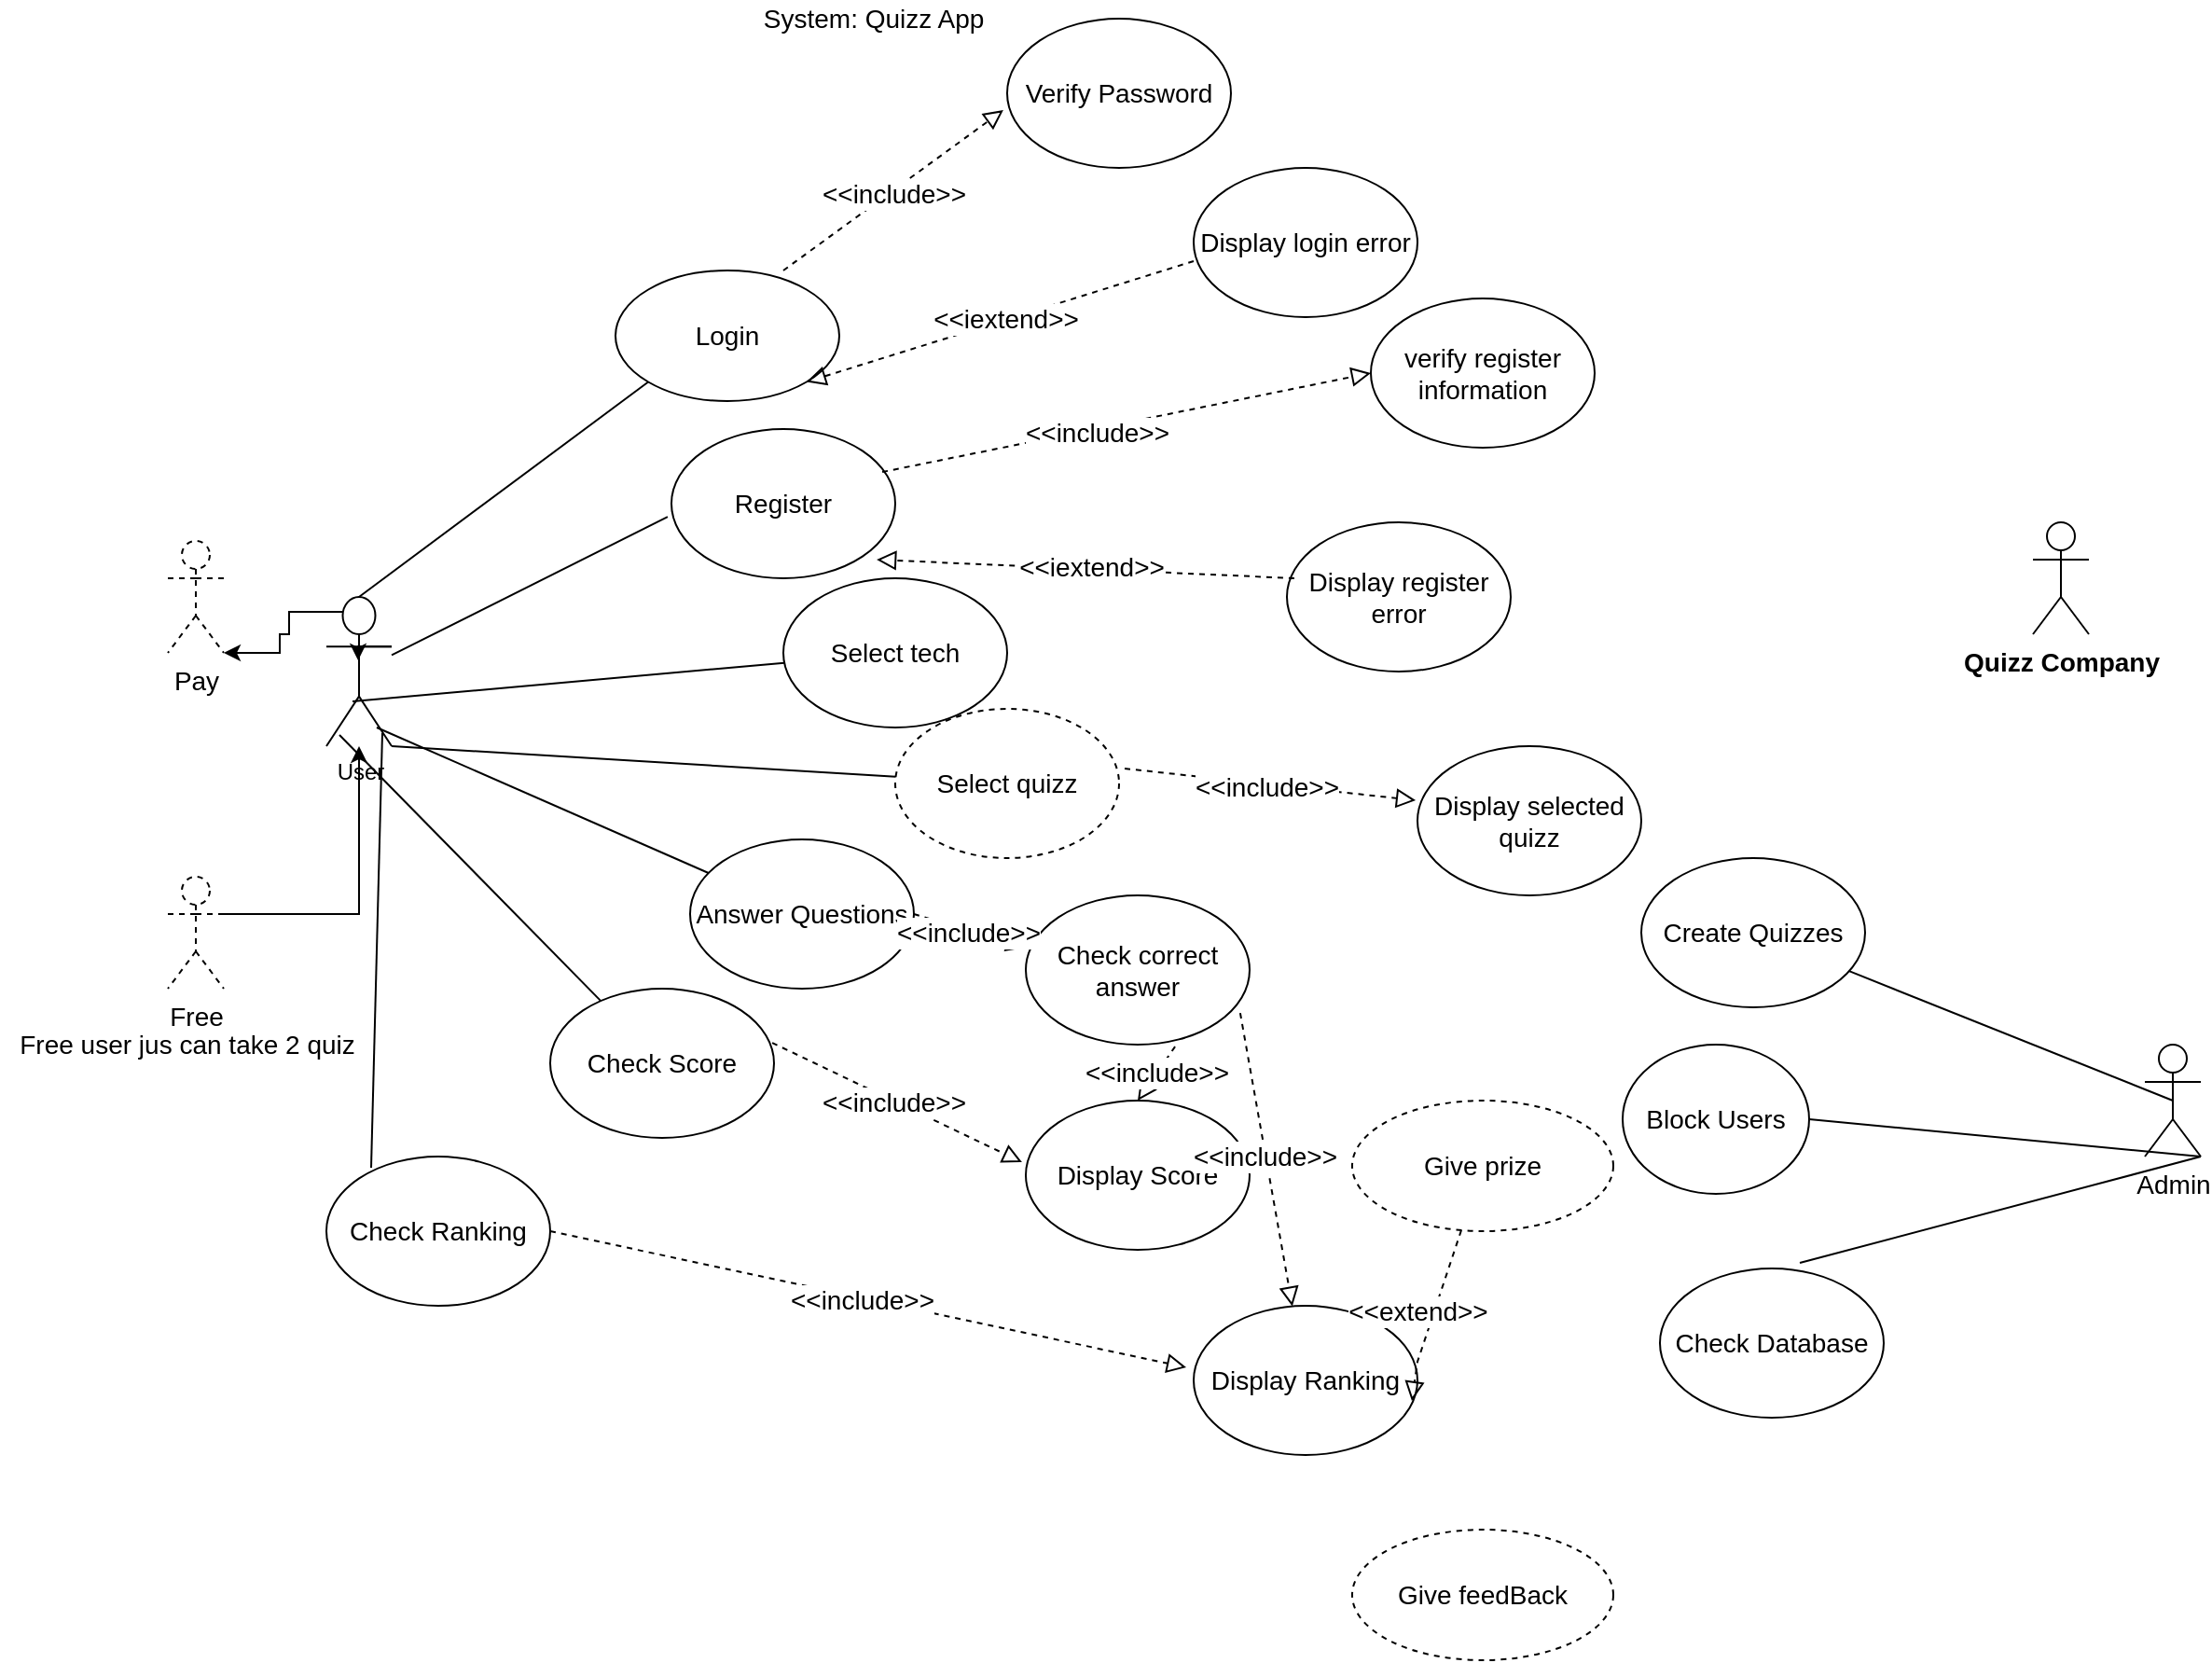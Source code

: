 <mxfile version="17.5.0" type="device"><diagram id="LhoEKRj9gDDAgNykiDRg" name="Page-1"><mxGraphModel dx="2244" dy="717" grid="1" gridSize="10" guides="1" tooltips="1" connect="1" arrows="1" fold="1" page="1" pageScale="1" pageWidth="850" pageHeight="1100" math="0" shadow="0"><root><mxCell id="0"/><mxCell id="1" parent="0"/><mxCell id="PWqvxJwcYFHq6_Hc25u3-97" style="edgeStyle=orthogonalEdgeStyle;rounded=0;orthogonalLoop=1;jettySize=auto;html=1;exitX=0.75;exitY=0.1;exitDx=0;exitDy=0;exitPerimeter=0;fontSize=14;entryX=1;entryY=1;entryDx=0;entryDy=0;entryPerimeter=0;" edge="1" parent="1" source="PWqvxJwcYFHq6_Hc25u3-1" target="PWqvxJwcYFHq6_Hc25u3-91"><mxGeometry relative="1" as="geometry"><mxPoint x="-160" y="380" as="targetPoint"/><Array as="points"><mxPoint x="-155" y="348"/><mxPoint x="-155" y="360"/><mxPoint x="-160" y="360"/><mxPoint x="-160" y="370"/></Array></mxGeometry></mxCell><mxCell id="PWqvxJwcYFHq6_Hc25u3-1" value="User" style="shape=umlActor;verticalLabelPosition=bottom;verticalAlign=top;html=1;" vertex="1" parent="1"><mxGeometry x="-135" y="340" width="35" height="80" as="geometry"/></mxCell><object label="Quizz Company" id="PWqvxJwcYFHq6_Hc25u3-7"><mxCell style="shape=umlActor;verticalLabelPosition=bottom;verticalAlign=top;html=1;outlineConnect=0;fontSize=14;fontStyle=1" vertex="1" parent="1"><mxGeometry x="780" y="300" width="30" height="60" as="geometry"/></mxCell></object><mxCell id="PWqvxJwcYFHq6_Hc25u3-15" value="System: Quizz App&amp;nbsp;" style="text;html=1;align=center;verticalAlign=middle;resizable=0;points=[];autosize=1;strokeColor=none;fillColor=none;fontSize=14;" vertex="1" parent="1"><mxGeometry x="90" y="20" width="140" height="20" as="geometry"/></mxCell><mxCell id="PWqvxJwcYFHq6_Hc25u3-16" value="Login" style="ellipse;whiteSpace=wrap;html=1;fontSize=14;" vertex="1" parent="1"><mxGeometry x="20" y="165" width="120" height="70" as="geometry"/></mxCell><mxCell id="PWqvxJwcYFHq6_Hc25u3-17" value="Register" style="ellipse;whiteSpace=wrap;html=1;fontSize=14;" vertex="1" parent="1"><mxGeometry x="50" y="250" width="120" height="80" as="geometry"/></mxCell><mxCell id="PWqvxJwcYFHq6_Hc25u3-18" value="Select quizz" style="ellipse;whiteSpace=wrap;html=1;fontSize=14;dashed=1;" vertex="1" parent="1"><mxGeometry x="170" y="400" width="120" height="80" as="geometry"/></mxCell><mxCell id="PWqvxJwcYFHq6_Hc25u3-19" value="Answer Questions" style="ellipse;whiteSpace=wrap;html=1;fontSize=14;" vertex="1" parent="1"><mxGeometry x="60" y="470" width="120" height="80" as="geometry"/></mxCell><mxCell id="PWqvxJwcYFHq6_Hc25u3-23" value="Check Score" style="ellipse;whiteSpace=wrap;html=1;fontSize=14;" vertex="1" parent="1"><mxGeometry x="-15" y="550" width="120" height="80" as="geometry"/></mxCell><mxCell id="PWqvxJwcYFHq6_Hc25u3-24" value="Check Ranking" style="ellipse;whiteSpace=wrap;html=1;fontSize=14;" vertex="1" parent="1"><mxGeometry x="-135" y="640" width="120" height="80" as="geometry"/></mxCell><mxCell id="PWqvxJwcYFHq6_Hc25u3-25" value="Admin&lt;br&gt;" style="shape=umlActor;verticalLabelPosition=bottom;verticalAlign=top;html=1;outlineConnect=0;fontSize=14;" vertex="1" parent="1"><mxGeometry x="840" y="580" width="30" height="60" as="geometry"/></mxCell><mxCell id="PWqvxJwcYFHq6_Hc25u3-30" value="Block Users" style="ellipse;whiteSpace=wrap;html=1;fontSize=14;" vertex="1" parent="1"><mxGeometry x="560" y="580" width="100" height="80" as="geometry"/></mxCell><mxCell id="PWqvxJwcYFHq6_Hc25u3-31" value="Check Database" style="ellipse;whiteSpace=wrap;html=1;fontSize=14;" vertex="1" parent="1"><mxGeometry x="580" y="700" width="120" height="80" as="geometry"/></mxCell><mxCell id="PWqvxJwcYFHq6_Hc25u3-32" value="Create Quizzes" style="ellipse;whiteSpace=wrap;html=1;fontSize=14;" vertex="1" parent="1"><mxGeometry x="570" y="480" width="120" height="80" as="geometry"/></mxCell><mxCell id="PWqvxJwcYFHq6_Hc25u3-36" style="edgeStyle=orthogonalEdgeStyle;rounded=0;orthogonalLoop=1;jettySize=auto;html=1;exitX=1;exitY=0.333;exitDx=0;exitDy=0;exitPerimeter=0;entryX=0.486;entryY=0.425;entryDx=0;entryDy=0;entryPerimeter=0;fontSize=14;" edge="1" parent="1" source="PWqvxJwcYFHq6_Hc25u3-1" target="PWqvxJwcYFHq6_Hc25u3-1"><mxGeometry relative="1" as="geometry"/></mxCell><mxCell id="PWqvxJwcYFHq6_Hc25u3-37" value="" style="endArrow=none;html=1;rounded=0;fontSize=14;entryX=0;entryY=1;entryDx=0;entryDy=0;exitX=0.5;exitY=0;exitDx=0;exitDy=0;exitPerimeter=0;" edge="1" parent="1" source="PWqvxJwcYFHq6_Hc25u3-1" target="PWqvxJwcYFHq6_Hc25u3-16"><mxGeometry width="50" height="50" relative="1" as="geometry"><mxPoint x="-10" y="330" as="sourcePoint"/><mxPoint x="125" y="260" as="targetPoint"/><Array as="points"/></mxGeometry></mxCell><mxCell id="PWqvxJwcYFHq6_Hc25u3-39" value="" style="endArrow=none;html=1;rounded=0;fontSize=14;entryX=-0.017;entryY=0.588;entryDx=0;entryDy=0;entryPerimeter=0;" edge="1" parent="1" source="PWqvxJwcYFHq6_Hc25u3-1" target="PWqvxJwcYFHq6_Hc25u3-17"><mxGeometry width="50" height="50" relative="1" as="geometry"><mxPoint x="65" y="345" as="sourcePoint"/><mxPoint x="115" y="295" as="targetPoint"/><Array as="points"/></mxGeometry></mxCell><mxCell id="PWqvxJwcYFHq6_Hc25u3-41" value="" style="endArrow=none;html=1;rounded=0;fontSize=14;exitX=1;exitY=1;exitDx=0;exitDy=0;exitPerimeter=0;" edge="1" parent="1" source="PWqvxJwcYFHq6_Hc25u3-1" target="PWqvxJwcYFHq6_Hc25u3-18"><mxGeometry width="50" height="50" relative="1" as="geometry"><mxPoint x="65" y="345" as="sourcePoint"/><mxPoint x="237.96" y="327.04" as="targetPoint"/><Array as="points"/></mxGeometry></mxCell><mxCell id="PWqvxJwcYFHq6_Hc25u3-43" value="" style="endArrow=none;html=1;rounded=0;fontSize=14;entryX=0.771;entryY=0.875;entryDx=0;entryDy=0;entryPerimeter=0;" edge="1" parent="1" source="PWqvxJwcYFHq6_Hc25u3-19" target="PWqvxJwcYFHq6_Hc25u3-1"><mxGeometry width="50" height="50" relative="1" as="geometry"><mxPoint x="-7.5" y="440" as="sourcePoint"/><mxPoint x="42.5" y="390" as="targetPoint"/><Array as="points"/></mxGeometry></mxCell><mxCell id="PWqvxJwcYFHq6_Hc25u3-44" value="" style="endArrow=none;html=1;rounded=0;fontSize=14;exitX=0.2;exitY=0.925;exitDx=0;exitDy=0;exitPerimeter=0;" edge="1" parent="1" source="PWqvxJwcYFHq6_Hc25u3-1" target="PWqvxJwcYFHq6_Hc25u3-23"><mxGeometry width="50" height="50" relative="1" as="geometry"><mxPoint x="10" y="409" as="sourcePoint"/><mxPoint x="170" y="710" as="targetPoint"/><Array as="points"/></mxGeometry></mxCell><mxCell id="PWqvxJwcYFHq6_Hc25u3-45" value="" style="endArrow=none;html=1;rounded=0;fontSize=14;exitX=0.2;exitY=0.075;exitDx=0;exitDy=0;exitPerimeter=0;entryX=0.857;entryY=0.913;entryDx=0;entryDy=0;entryPerimeter=0;" edge="1" parent="1" source="PWqvxJwcYFHq6_Hc25u3-24" target="PWqvxJwcYFHq6_Hc25u3-1"><mxGeometry width="50" height="50" relative="1" as="geometry"><mxPoint x="270" y="520" as="sourcePoint"/><mxPoint x="40" y="400" as="targetPoint"/><Array as="points"/></mxGeometry></mxCell><mxCell id="PWqvxJwcYFHq6_Hc25u3-48" value="" style="endArrow=none;html=1;rounded=0;fontSize=14;exitX=0.5;exitY=0.5;exitDx=0;exitDy=0;exitPerimeter=0;" edge="1" parent="1" source="PWqvxJwcYFHq6_Hc25u3-25" target="PWqvxJwcYFHq6_Hc25u3-32"><mxGeometry width="50" height="50" relative="1" as="geometry"><mxPoint x="-60" y="950" as="sourcePoint"/><mxPoint y="910" as="targetPoint"/></mxGeometry></mxCell><mxCell id="PWqvxJwcYFHq6_Hc25u3-50" value="" style="endArrow=none;html=1;rounded=0;fontSize=14;exitX=1;exitY=1;exitDx=0;exitDy=0;exitPerimeter=0;entryX=1;entryY=0.5;entryDx=0;entryDy=0;entryPerimeter=0;" edge="1" parent="1" source="PWqvxJwcYFHq6_Hc25u3-25" target="PWqvxJwcYFHq6_Hc25u3-30"><mxGeometry width="50" height="50" relative="1" as="geometry"><mxPoint x="-50" y="1000" as="sourcePoint"/><mxPoint x="670" y="620" as="targetPoint"/></mxGeometry></mxCell><mxCell id="PWqvxJwcYFHq6_Hc25u3-51" value="" style="endArrow=none;html=1;rounded=0;fontSize=14;entryX=0.625;entryY=-0.037;entryDx=0;entryDy=0;entryPerimeter=0;exitX=1;exitY=1;exitDx=0;exitDy=0;exitPerimeter=0;" edge="1" parent="1" source="PWqvxJwcYFHq6_Hc25u3-25" target="PWqvxJwcYFHq6_Hc25u3-31"><mxGeometry width="50" height="50" relative="1" as="geometry"><mxPoint y="1110" as="sourcePoint"/><mxPoint x="50" y="1060" as="targetPoint"/></mxGeometry></mxCell><mxCell id="PWqvxJwcYFHq6_Hc25u3-52" value="Verify Password" style="ellipse;whiteSpace=wrap;html=1;fontSize=14;" vertex="1" parent="1"><mxGeometry x="230" y="30" width="120" height="80" as="geometry"/></mxCell><mxCell id="PWqvxJwcYFHq6_Hc25u3-53" value="Display login error" style="ellipse;whiteSpace=wrap;html=1;fontSize=14;" vertex="1" parent="1"><mxGeometry x="330" y="110" width="120" height="80" as="geometry"/></mxCell><mxCell id="PWqvxJwcYFHq6_Hc25u3-54" value="verify register information" style="ellipse;whiteSpace=wrap;html=1;fontSize=14;" vertex="1" parent="1"><mxGeometry x="425" y="180" width="120" height="80" as="geometry"/></mxCell><mxCell id="PWqvxJwcYFHq6_Hc25u3-55" value="Display register error" style="ellipse;whiteSpace=wrap;html=1;fontSize=14;" vertex="1" parent="1"><mxGeometry x="380" y="300" width="120" height="80" as="geometry"/></mxCell><mxCell id="PWqvxJwcYFHq6_Hc25u3-56" value="Display selected quizz" style="ellipse;whiteSpace=wrap;html=1;fontSize=14;" vertex="1" parent="1"><mxGeometry x="450" y="420" width="120" height="80" as="geometry"/></mxCell><mxCell id="PWqvxJwcYFHq6_Hc25u3-57" value="Check correct answer" style="ellipse;whiteSpace=wrap;html=1;fontSize=14;" vertex="1" parent="1"><mxGeometry x="240" y="500" width="120" height="80" as="geometry"/></mxCell><mxCell id="PWqvxJwcYFHq6_Hc25u3-58" value="Display Score" style="ellipse;whiteSpace=wrap;html=1;fontSize=14;" vertex="1" parent="1"><mxGeometry x="240" y="610" width="120" height="80" as="geometry"/></mxCell><mxCell id="PWqvxJwcYFHq6_Hc25u3-59" value="Display Ranking" style="ellipse;whiteSpace=wrap;html=1;fontSize=14;" vertex="1" parent="1"><mxGeometry x="330" y="720" width="120" height="80" as="geometry"/></mxCell><mxCell id="PWqvxJwcYFHq6_Hc25u3-60" value="Select tech" style="ellipse;whiteSpace=wrap;html=1;fontSize=14;" vertex="1" parent="1"><mxGeometry x="110" y="330" width="120" height="80" as="geometry"/></mxCell><mxCell id="PWqvxJwcYFHq6_Hc25u3-61" value="" style="endArrow=none;html=1;rounded=0;fontSize=14;exitX=0.4;exitY=0.7;exitDx=0;exitDy=0;exitPerimeter=0;" edge="1" parent="1" source="PWqvxJwcYFHq6_Hc25u3-1" target="PWqvxJwcYFHq6_Hc25u3-60"><mxGeometry width="50" height="50" relative="1" as="geometry"><mxPoint x="50" y="370" as="sourcePoint"/><mxPoint x="210" y="305" as="targetPoint"/></mxGeometry></mxCell><mxCell id="PWqvxJwcYFHq6_Hc25u3-64" value="" style="endArrow=block;startArrow=none;endFill=0;startFill=0;endSize=8;html=1;verticalAlign=bottom;dashed=1;labelBackgroundColor=none;rounded=0;fontSize=14;entryX=-0.017;entryY=0.613;entryDx=0;entryDy=0;entryPerimeter=0;exitX=0.75;exitY=0;exitDx=0;exitDy=0;exitPerimeter=0;" edge="1" parent="1" source="PWqvxJwcYFHq6_Hc25u3-16" target="PWqvxJwcYFHq6_Hc25u3-52"><mxGeometry width="160" relative="1" as="geometry"><mxPoint x="340" y="60" as="sourcePoint"/><mxPoint x="425" y="140" as="targetPoint"/></mxGeometry></mxCell><mxCell id="PWqvxJwcYFHq6_Hc25u3-65" value="&amp;lt;&amp;lt;include&amp;gt;&amp;gt;" style="edgeLabel;html=1;align=center;verticalAlign=middle;resizable=0;points=[];fontSize=14;" vertex="1" connectable="0" parent="PWqvxJwcYFHq6_Hc25u3-64"><mxGeometry x="-0.023" y="-1" relative="1" as="geometry"><mxPoint as="offset"/></mxGeometry></mxCell><mxCell id="PWqvxJwcYFHq6_Hc25u3-67" value="" style="endArrow=block;startArrow=none;endFill=0;startFill=0;endSize=8;html=1;verticalAlign=bottom;dashed=1;labelBackgroundColor=none;rounded=0;fontSize=14;exitX=0;exitY=0.625;exitDx=0;exitDy=0;entryX=1;entryY=1;entryDx=0;entryDy=0;exitPerimeter=0;" edge="1" parent="1" source="PWqvxJwcYFHq6_Hc25u3-53" target="PWqvxJwcYFHq6_Hc25u3-16"><mxGeometry width="160" relative="1" as="geometry"><mxPoint x="460" y="100" as="sourcePoint"/><mxPoint x="370" y="100" as="targetPoint"/></mxGeometry></mxCell><mxCell id="PWqvxJwcYFHq6_Hc25u3-68" value="&amp;lt;&amp;lt;iextend&amp;gt;&amp;gt;" style="edgeLabel;html=1;align=center;verticalAlign=middle;resizable=0;points=[];fontSize=14;" vertex="1" connectable="0" parent="PWqvxJwcYFHq6_Hc25u3-67"><mxGeometry x="-0.023" y="-1" relative="1" as="geometry"><mxPoint as="offset"/></mxGeometry></mxCell><mxCell id="PWqvxJwcYFHq6_Hc25u3-69" value="" style="endArrow=block;startArrow=none;endFill=0;startFill=0;endSize=8;html=1;verticalAlign=bottom;dashed=1;labelBackgroundColor=none;rounded=0;fontSize=14;entryX=0;entryY=0.5;entryDx=0;entryDy=0;exitX=0.942;exitY=0.288;exitDx=0;exitDy=0;exitPerimeter=0;" edge="1" parent="1" source="PWqvxJwcYFHq6_Hc25u3-17" target="PWqvxJwcYFHq6_Hc25u3-54"><mxGeometry width="160" relative="1" as="geometry"><mxPoint x="380" y="230" as="sourcePoint"/><mxPoint x="497.96" y="159.04" as="targetPoint"/></mxGeometry></mxCell><mxCell id="PWqvxJwcYFHq6_Hc25u3-70" value="&amp;lt;&amp;lt;include&amp;gt;&amp;gt;" style="edgeLabel;html=1;align=center;verticalAlign=middle;resizable=0;points=[];fontSize=14;" vertex="1" connectable="0" parent="PWqvxJwcYFHq6_Hc25u3-69"><mxGeometry x="-0.023" y="-1" relative="1" as="geometry"><mxPoint x="-13" y="4" as="offset"/></mxGeometry></mxCell><mxCell id="PWqvxJwcYFHq6_Hc25u3-72" value="" style="endArrow=block;startArrow=none;endFill=0;startFill=0;endSize=8;html=1;verticalAlign=bottom;dashed=1;labelBackgroundColor=none;rounded=0;fontSize=14;entryX=0.917;entryY=0.875;entryDx=0;entryDy=0;entryPerimeter=0;exitX=0.033;exitY=0.375;exitDx=0;exitDy=0;exitPerimeter=0;" edge="1" parent="1" source="PWqvxJwcYFHq6_Hc25u3-55" target="PWqvxJwcYFHq6_Hc25u3-17"><mxGeometry width="160" relative="1" as="geometry"><mxPoint x="540" y="290" as="sourcePoint"/><mxPoint x="322.426" y="299.749" as="targetPoint"/></mxGeometry></mxCell><mxCell id="PWqvxJwcYFHq6_Hc25u3-73" value="&amp;lt;&amp;lt;iextend&amp;gt;&amp;gt;" style="edgeLabel;html=1;align=center;verticalAlign=middle;resizable=0;points=[];fontSize=14;" vertex="1" connectable="0" parent="PWqvxJwcYFHq6_Hc25u3-72"><mxGeometry x="-0.023" y="-1" relative="1" as="geometry"><mxPoint as="offset"/></mxGeometry></mxCell><mxCell id="PWqvxJwcYFHq6_Hc25u3-74" value="" style="endArrow=block;startArrow=none;endFill=0;startFill=0;endSize=8;html=1;verticalAlign=bottom;dashed=1;labelBackgroundColor=none;rounded=0;fontSize=14;entryX=-0.008;entryY=0.363;entryDx=0;entryDy=0;exitX=1.025;exitY=0.4;exitDx=0;exitDy=0;exitPerimeter=0;entryPerimeter=0;" edge="1" parent="1" source="PWqvxJwcYFHq6_Hc25u3-18" target="PWqvxJwcYFHq6_Hc25u3-56"><mxGeometry width="160" relative="1" as="geometry"><mxPoint x="440" y="400" as="sourcePoint"/><mxPoint x="560" y="370" as="targetPoint"/></mxGeometry></mxCell><mxCell id="PWqvxJwcYFHq6_Hc25u3-75" value="&amp;lt;&amp;lt;include&amp;gt;&amp;gt;" style="edgeLabel;html=1;align=center;verticalAlign=middle;resizable=0;points=[];fontSize=14;" vertex="1" connectable="0" parent="PWqvxJwcYFHq6_Hc25u3-74"><mxGeometry x="-0.023" y="-1" relative="1" as="geometry"><mxPoint as="offset"/></mxGeometry></mxCell><mxCell id="PWqvxJwcYFHq6_Hc25u3-76" value="" style="endArrow=block;startArrow=none;endFill=0;startFill=0;endSize=8;html=1;verticalAlign=bottom;dashed=1;labelBackgroundColor=none;rounded=0;fontSize=14;entryX=0;entryY=0.35;entryDx=0;entryDy=0;exitX=1;exitY=0.5;exitDx=0;exitDy=0;entryPerimeter=0;" edge="1" parent="1" source="PWqvxJwcYFHq6_Hc25u3-19" target="PWqvxJwcYFHq6_Hc25u3-57"><mxGeometry width="160" relative="1" as="geometry"><mxPoint x="400" y="520" as="sourcePoint"/><mxPoint x="520" y="490" as="targetPoint"/></mxGeometry></mxCell><mxCell id="PWqvxJwcYFHq6_Hc25u3-77" value="&amp;lt;&amp;lt;include&amp;gt;&amp;gt;" style="edgeLabel;html=1;align=center;verticalAlign=middle;resizable=0;points=[];fontSize=14;" vertex="1" connectable="0" parent="PWqvxJwcYFHq6_Hc25u3-76"><mxGeometry x="-0.023" y="-1" relative="1" as="geometry"><mxPoint as="offset"/></mxGeometry></mxCell><mxCell id="PWqvxJwcYFHq6_Hc25u3-78" value="" style="endArrow=block;startArrow=none;endFill=0;startFill=0;endSize=8;html=1;verticalAlign=bottom;dashed=1;labelBackgroundColor=none;rounded=0;fontSize=14;entryX=0.5;entryY=0;entryDx=0;entryDy=0;exitX=0.667;exitY=1.013;exitDx=0;exitDy=0;exitPerimeter=0;" edge="1" parent="1" source="PWqvxJwcYFHq6_Hc25u3-57" target="PWqvxJwcYFHq6_Hc25u3-58"><mxGeometry width="160" relative="1" as="geometry"><mxPoint x="620" y="620" as="sourcePoint"/><mxPoint x="740" y="590" as="targetPoint"/></mxGeometry></mxCell><mxCell id="PWqvxJwcYFHq6_Hc25u3-79" value="&amp;lt;&amp;lt;include&amp;gt;&amp;gt;" style="edgeLabel;html=1;align=center;verticalAlign=middle;resizable=0;points=[];fontSize=14;" vertex="1" connectable="0" parent="PWqvxJwcYFHq6_Hc25u3-78"><mxGeometry x="-0.023" y="-1" relative="1" as="geometry"><mxPoint as="offset"/></mxGeometry></mxCell><mxCell id="PWqvxJwcYFHq6_Hc25u3-80" value="" style="endArrow=block;startArrow=none;endFill=0;startFill=0;endSize=8;html=1;verticalAlign=bottom;dashed=1;labelBackgroundColor=none;rounded=0;fontSize=14;entryX=-0.017;entryY=0.413;entryDx=0;entryDy=0;entryPerimeter=0;exitX=0.992;exitY=0.363;exitDx=0;exitDy=0;exitPerimeter=0;" edge="1" parent="1" source="PWqvxJwcYFHq6_Hc25u3-23" target="PWqvxJwcYFHq6_Hc25u3-58"><mxGeometry width="160" relative="1" as="geometry"><mxPoint x="310" y="630" as="sourcePoint"/><mxPoint x="540" y="630" as="targetPoint"/></mxGeometry></mxCell><mxCell id="PWqvxJwcYFHq6_Hc25u3-81" value="&amp;lt;&amp;lt;include&amp;gt;&amp;gt;" style="edgeLabel;html=1;align=center;verticalAlign=middle;resizable=0;points=[];fontSize=14;" vertex="1" connectable="0" parent="PWqvxJwcYFHq6_Hc25u3-80"><mxGeometry x="-0.023" y="-1" relative="1" as="geometry"><mxPoint as="offset"/></mxGeometry></mxCell><mxCell id="PWqvxJwcYFHq6_Hc25u3-82" value="" style="endArrow=block;startArrow=none;endFill=0;startFill=0;endSize=8;html=1;verticalAlign=bottom;dashed=1;labelBackgroundColor=none;rounded=0;fontSize=14;entryX=-0.033;entryY=0.413;entryDx=0;entryDy=0;exitX=1;exitY=0.5;exitDx=0;exitDy=0;entryPerimeter=0;" edge="1" parent="1" source="PWqvxJwcYFHq6_Hc25u3-24" target="PWqvxJwcYFHq6_Hc25u3-59"><mxGeometry width="160" relative="1" as="geometry"><mxPoint x="250" y="740" as="sourcePoint"/><mxPoint x="370" y="710" as="targetPoint"/></mxGeometry></mxCell><mxCell id="PWqvxJwcYFHq6_Hc25u3-83" value="&amp;lt;&amp;lt;include&amp;gt;&amp;gt;" style="edgeLabel;html=1;align=center;verticalAlign=middle;resizable=0;points=[];fontSize=14;" vertex="1" connectable="0" parent="PWqvxJwcYFHq6_Hc25u3-82"><mxGeometry x="-0.023" y="-1" relative="1" as="geometry"><mxPoint as="offset"/></mxGeometry></mxCell><mxCell id="PWqvxJwcYFHq6_Hc25u3-84" value="Give prize" style="ellipse;whiteSpace=wrap;html=1;dashed=1;fontSize=14;" vertex="1" parent="1"><mxGeometry x="415" y="610" width="140" height="70" as="geometry"/></mxCell><mxCell id="PWqvxJwcYFHq6_Hc25u3-85" value="" style="endArrow=block;startArrow=none;endFill=0;startFill=0;endSize=8;html=1;verticalAlign=bottom;dashed=1;labelBackgroundColor=none;rounded=0;fontSize=14;exitX=0.958;exitY=0.788;exitDx=0;exitDy=0;exitPerimeter=0;" edge="1" parent="1" source="PWqvxJwcYFHq6_Hc25u3-57" target="PWqvxJwcYFHq6_Hc25u3-59"><mxGeometry width="160" relative="1" as="geometry"><mxPoint x="540" y="680" as="sourcePoint"/><mxPoint x="660" y="650" as="targetPoint"/></mxGeometry></mxCell><mxCell id="PWqvxJwcYFHq6_Hc25u3-86" value="&amp;lt;&amp;lt;include&amp;gt;&amp;gt;" style="edgeLabel;html=1;align=center;verticalAlign=middle;resizable=0;points=[];fontSize=14;" vertex="1" connectable="0" parent="PWqvxJwcYFHq6_Hc25u3-85"><mxGeometry x="-0.023" y="-1" relative="1" as="geometry"><mxPoint as="offset"/></mxGeometry></mxCell><mxCell id="PWqvxJwcYFHq6_Hc25u3-87" value="" style="endArrow=block;startArrow=none;endFill=0;startFill=0;endSize=8;html=1;verticalAlign=bottom;dashed=1;labelBackgroundColor=none;rounded=0;fontSize=14;entryX=0.975;entryY=0.638;entryDx=0;entryDy=0;entryPerimeter=0;" edge="1" parent="1" source="PWqvxJwcYFHq6_Hc25u3-84" target="PWqvxJwcYFHq6_Hc25u3-59"><mxGeometry width="160" relative="1" as="geometry"><mxPoint x="640.003" y="858.929" as="sourcePoint"/><mxPoint x="557.82" y="820" as="targetPoint"/><Array as="points"><mxPoint x="450" y="750"/></Array></mxGeometry></mxCell><mxCell id="PWqvxJwcYFHq6_Hc25u3-88" value="&amp;lt;&amp;lt;extend&amp;gt;&amp;gt;" style="edgeLabel;html=1;align=center;verticalAlign=middle;resizable=0;points=[];fontSize=14;" vertex="1" connectable="0" parent="PWqvxJwcYFHq6_Hc25u3-87"><mxGeometry x="-0.023" y="-1" relative="1" as="geometry"><mxPoint x="-8" y="-1" as="offset"/></mxGeometry></mxCell><mxCell id="PWqvxJwcYFHq6_Hc25u3-89" value="Give feedBack" style="ellipse;whiteSpace=wrap;html=1;dashed=1;fontSize=14;" vertex="1" parent="1"><mxGeometry x="415" y="840" width="140" height="70" as="geometry"/></mxCell><mxCell id="PWqvxJwcYFHq6_Hc25u3-91" value="Pay" style="shape=umlActor;verticalLabelPosition=bottom;verticalAlign=top;html=1;dashed=1;fontSize=14;" vertex="1" parent="1"><mxGeometry x="-220" y="310" width="30" height="60" as="geometry"/></mxCell><mxCell id="PWqvxJwcYFHq6_Hc25u3-98" style="edgeStyle=orthogonalEdgeStyle;rounded=0;orthogonalLoop=1;jettySize=auto;html=1;exitX=1;exitY=0.333;exitDx=0;exitDy=0;exitPerimeter=0;fontSize=14;" edge="1" parent="1" source="PWqvxJwcYFHq6_Hc25u3-95" target="PWqvxJwcYFHq6_Hc25u3-1"><mxGeometry relative="1" as="geometry"/></mxCell><mxCell id="PWqvxJwcYFHq6_Hc25u3-95" value="Free" style="shape=umlActor;verticalLabelPosition=bottom;verticalAlign=top;html=1;dashed=1;fontSize=14;" vertex="1" parent="1"><mxGeometry x="-220" y="490" width="30" height="60" as="geometry"/></mxCell><mxCell id="PWqvxJwcYFHq6_Hc25u3-99" value="Free user jus can take 2 quiz&lt;br&gt;" style="text;html=1;align=center;verticalAlign=middle;resizable=0;points=[];autosize=1;strokeColor=none;fillColor=none;fontSize=14;" vertex="1" parent="1"><mxGeometry x="-310" y="570" width="200" height="20" as="geometry"/></mxCell></root></mxGraphModel></diagram></mxfile>